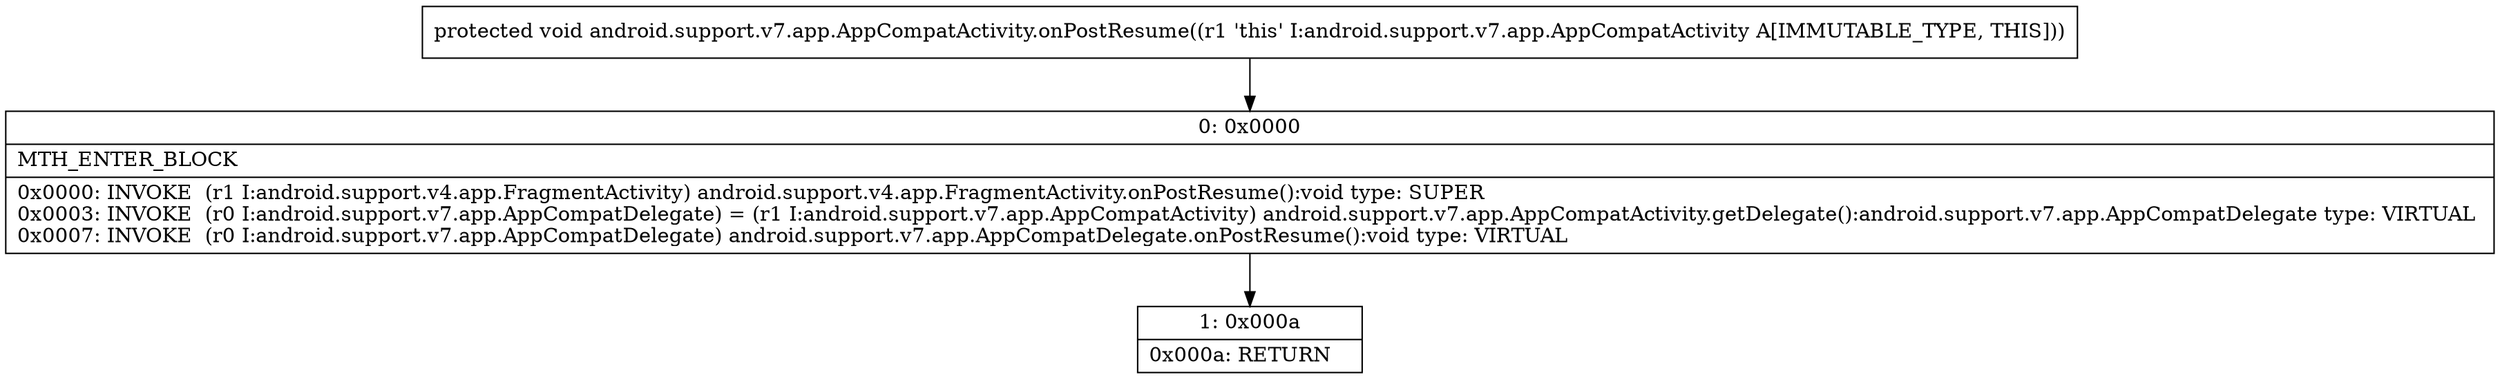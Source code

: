 digraph "CFG forandroid.support.v7.app.AppCompatActivity.onPostResume()V" {
Node_0 [shape=record,label="{0\:\ 0x0000|MTH_ENTER_BLOCK\l|0x0000: INVOKE  (r1 I:android.support.v4.app.FragmentActivity) android.support.v4.app.FragmentActivity.onPostResume():void type: SUPER \l0x0003: INVOKE  (r0 I:android.support.v7.app.AppCompatDelegate) = (r1 I:android.support.v7.app.AppCompatActivity) android.support.v7.app.AppCompatActivity.getDelegate():android.support.v7.app.AppCompatDelegate type: VIRTUAL \l0x0007: INVOKE  (r0 I:android.support.v7.app.AppCompatDelegate) android.support.v7.app.AppCompatDelegate.onPostResume():void type: VIRTUAL \l}"];
Node_1 [shape=record,label="{1\:\ 0x000a|0x000a: RETURN   \l}"];
MethodNode[shape=record,label="{protected void android.support.v7.app.AppCompatActivity.onPostResume((r1 'this' I:android.support.v7.app.AppCompatActivity A[IMMUTABLE_TYPE, THIS])) }"];
MethodNode -> Node_0;
Node_0 -> Node_1;
}

